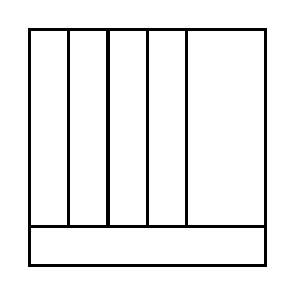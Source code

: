 \begin{tikzpicture}[very thick, scale=.5]
    \draw (0,1) rectangle (1,6);
    \draw (1,1) rectangle (2,6);
    \draw (2,1) rectangle (3,6);
    \draw (3,1) rectangle (4,6);
    \draw (4,1) rectangle (6,6);
    \draw (0,0) rectangle (6,1);
\end{tikzpicture}

